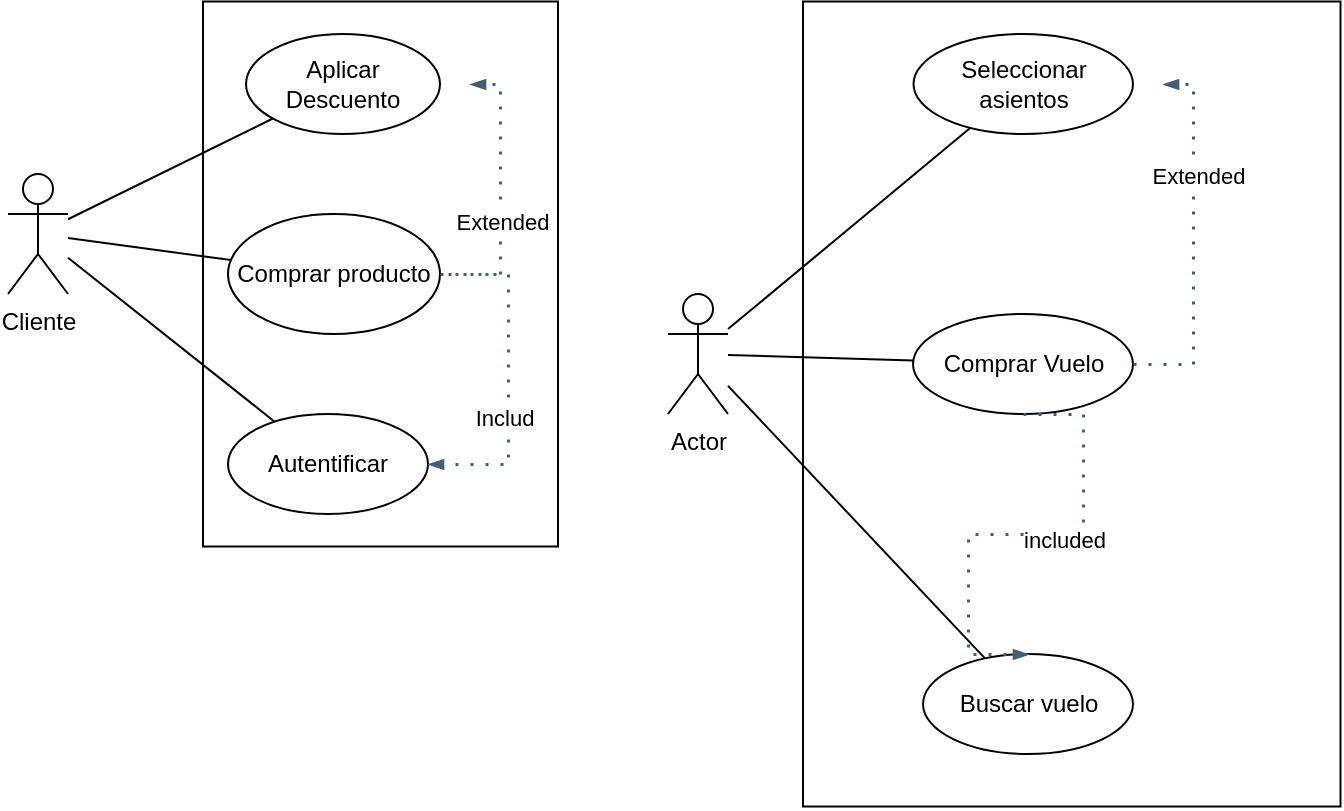 <mxfile version="26.0.16">
  <diagram name="Página-1" id="Ozaj9KtFnUqV6dgMVkIT">
    <mxGraphModel dx="1434" dy="782" grid="1" gridSize="10" guides="1" tooltips="1" connect="1" arrows="1" fold="1" page="1" pageScale="1" pageWidth="827" pageHeight="1169" math="0" shadow="0">
      <root>
        <mxCell id="0" />
        <mxCell id="1" parent="0" />
        <mxCell id="Cn9_VNKBqU6tYOXefli3-2" value="" style="rounded=0;whiteSpace=wrap;html=1;rotation=-90;fillColor=default;fillStyle=dashed;" vertex="1" parent="1">
          <mxGeometry x="70" y="71.25" width="272.5" height="177.5" as="geometry" />
        </mxCell>
        <mxCell id="Cn9_VNKBqU6tYOXefli3-3" value="Cliente" style="shape=umlActor;verticalLabelPosition=bottom;verticalAlign=top;html=1;outlineConnect=0;" vertex="1" parent="1">
          <mxGeometry x="20" y="110" width="30" height="60" as="geometry" />
        </mxCell>
        <mxCell id="Cn9_VNKBqU6tYOXefli3-6" value="Autentificar" style="ellipse;whiteSpace=wrap;html=1;" vertex="1" parent="1">
          <mxGeometry x="130" y="230" width="100" height="50" as="geometry" />
        </mxCell>
        <mxCell id="Cn9_VNKBqU6tYOXefli3-20" value="Comprar producto " style="ellipse;whiteSpace=wrap;html=1;" vertex="1" parent="1">
          <mxGeometry x="130" y="130" width="106" height="60" as="geometry" />
        </mxCell>
        <mxCell id="Cn9_VNKBqU6tYOXefli3-37" value="Aplicar Descuento" style="ellipse;whiteSpace=wrap;html=1;" vertex="1" parent="1">
          <mxGeometry x="139" y="40" width="97" height="50" as="geometry" />
        </mxCell>
        <mxCell id="Cn9_VNKBqU6tYOXefli3-46" value="" style="endArrow=none;html=1;rounded=0;" edge="1" parent="1" source="Cn9_VNKBqU6tYOXefli3-3" target="Cn9_VNKBqU6tYOXefli3-37">
          <mxGeometry width="50" height="50" relative="1" as="geometry">
            <mxPoint x="70" y="120" as="sourcePoint" />
            <mxPoint x="120" y="70" as="targetPoint" />
          </mxGeometry>
        </mxCell>
        <mxCell id="Cn9_VNKBqU6tYOXefli3-47" value="" style="endArrow=none;html=1;rounded=0;" edge="1" parent="1" source="Cn9_VNKBqU6tYOXefli3-3" target="Cn9_VNKBqU6tYOXefli3-20">
          <mxGeometry width="50" height="50" relative="1" as="geometry">
            <mxPoint x="80" y="190" as="sourcePoint" />
            <mxPoint x="130" y="140" as="targetPoint" />
          </mxGeometry>
        </mxCell>
        <mxCell id="Cn9_VNKBqU6tYOXefli3-48" value="" style="endArrow=none;html=1;rounded=0;" edge="1" parent="1" source="Cn9_VNKBqU6tYOXefli3-3" target="Cn9_VNKBqU6tYOXefli3-6">
          <mxGeometry width="50" height="50" relative="1" as="geometry">
            <mxPoint x="70" y="230" as="sourcePoint" />
            <mxPoint x="120" y="180" as="targetPoint" />
          </mxGeometry>
        </mxCell>
        <mxCell id="Cn9_VNKBqU6tYOXefli3-49" value="" style="endArrow=blockThin;html=1;strokeColor=#475E75;bendable=1;rounded=0;endFill=1;endSize=4;edgeStyle=entityRelationEdgeStyle;startArrow=none;startFill=0;startSize=4;jumpStyle=none;jumpSize=0;targetPerimeterSpacing=15;dashed=1;strokeWidth=1.5;dashPattern=1 4;" edge="1" parent="1" source="Cn9_VNKBqU6tYOXefli3-20" target="Cn9_VNKBqU6tYOXefli3-37">
          <mxGeometry width="50" height="50" relative="1" as="geometry">
            <mxPoint x="160" y="110" as="sourcePoint" />
            <mxPoint x="280" y="110" as="targetPoint" />
          </mxGeometry>
        </mxCell>
        <mxCell id="Cn9_VNKBqU6tYOXefli3-51" value="Extended" style="edgeLabel;html=1;align=center;verticalAlign=middle;resizable=0;points=[];" vertex="1" connectable="0" parent="Cn9_VNKBqU6tYOXefli3-49">
          <mxGeometry x="-0.2" y="-1" relative="1" as="geometry">
            <mxPoint as="offset" />
          </mxGeometry>
        </mxCell>
        <mxCell id="Cn9_VNKBqU6tYOXefli3-53" value="Actor" style="shape=umlActor;verticalLabelPosition=bottom;verticalAlign=top;html=1;outlineConnect=0;" vertex="1" parent="1">
          <mxGeometry x="350" y="170" width="30" height="60" as="geometry" />
        </mxCell>
        <mxCell id="Cn9_VNKBqU6tYOXefli3-54" value="" style="rounded=0;whiteSpace=wrap;html=1;rotation=-90;fillColor=default;fillStyle=dashed;" vertex="1" parent="1">
          <mxGeometry x="350.63" y="90.63" width="402.5" height="268.75" as="geometry" />
        </mxCell>
        <mxCell id="Cn9_VNKBqU6tYOXefli3-55" value="Comprar Vuelo" style="ellipse;whiteSpace=wrap;html=1;" vertex="1" parent="1">
          <mxGeometry x="472.5" y="180" width="110" height="50" as="geometry" />
        </mxCell>
        <mxCell id="Cn9_VNKBqU6tYOXefli3-56" value="Seleccionar asientos" style="ellipse;whiteSpace=wrap;html=1;" vertex="1" parent="1">
          <mxGeometry x="472.75" y="40" width="109.75" height="50" as="geometry" />
        </mxCell>
        <mxCell id="Cn9_VNKBqU6tYOXefli3-57" value="Buscar vuelo" style="ellipse;whiteSpace=wrap;html=1;" vertex="1" parent="1">
          <mxGeometry x="477.5" y="350" width="105" height="50" as="geometry" />
        </mxCell>
        <mxCell id="Cn9_VNKBqU6tYOXefli3-58" value="" style="endArrow=none;html=1;rounded=0;" edge="1" parent="1" source="Cn9_VNKBqU6tYOXefli3-53" target="Cn9_VNKBqU6tYOXefli3-57">
          <mxGeometry width="50" height="50" relative="1" as="geometry">
            <mxPoint x="430" y="160" as="sourcePoint" />
            <mxPoint x="480" y="110" as="targetPoint" />
          </mxGeometry>
        </mxCell>
        <mxCell id="Cn9_VNKBqU6tYOXefli3-59" value="" style="endArrow=none;html=1;rounded=0;" edge="1" parent="1" source="Cn9_VNKBqU6tYOXefli3-53" target="Cn9_VNKBqU6tYOXefli3-55">
          <mxGeometry width="50" height="50" relative="1" as="geometry">
            <mxPoint x="430" y="250" as="sourcePoint" />
            <mxPoint x="480" y="200" as="targetPoint" />
          </mxGeometry>
        </mxCell>
        <mxCell id="Cn9_VNKBqU6tYOXefli3-60" value="" style="endArrow=blockThin;html=1;strokeColor=#475E75;bendable=1;rounded=0;endFill=1;endSize=4;edgeStyle=entityRelationEdgeStyle;startArrow=none;startFill=0;startSize=4;jumpStyle=none;jumpSize=0;targetPerimeterSpacing=15;dashed=1;strokeWidth=1.5;dashPattern=1 4;entryX=1;entryY=0.5;entryDx=0;entryDy=0;" edge="1" parent="1" target="Cn9_VNKBqU6tYOXefli3-6">
          <mxGeometry width="50" height="50" relative="1" as="geometry">
            <mxPoint x="240" y="160" as="sourcePoint" />
            <mxPoint x="360" y="160" as="targetPoint" />
          </mxGeometry>
        </mxCell>
        <mxCell id="Cn9_VNKBqU6tYOXefli3-61" value="Includ" style="edgeLabel;html=1;align=center;verticalAlign=middle;resizable=0;points=[];" vertex="1" connectable="0" parent="Cn9_VNKBqU6tYOXefli3-60">
          <mxGeometry x="0.236" y="-2" relative="1" as="geometry">
            <mxPoint as="offset" />
          </mxGeometry>
        </mxCell>
        <mxCell id="Cn9_VNKBqU6tYOXefli3-62" value="" style="endArrow=none;html=1;rounded=0;" edge="1" parent="1" source="Cn9_VNKBqU6tYOXefli3-53" target="Cn9_VNKBqU6tYOXefli3-56">
          <mxGeometry width="50" height="50" relative="1" as="geometry">
            <mxPoint x="440" y="130" as="sourcePoint" />
            <mxPoint x="500" y="90" as="targetPoint" />
          </mxGeometry>
        </mxCell>
        <mxCell id="Cn9_VNKBqU6tYOXefli3-64" value="" style="endArrow=blockThin;html=1;strokeColor=#475E75;bendable=1;rounded=0;endFill=1;endSize=4;edgeStyle=entityRelationEdgeStyle;startArrow=none;startFill=0;startSize=4;jumpStyle=none;jumpSize=0;targetPerimeterSpacing=15;dashed=1;strokeWidth=1.5;dashPattern=1 4;entryX=0.5;entryY=0;entryDx=0;entryDy=0;exitX=0.5;exitY=1;exitDx=0;exitDy=0;" edge="1" parent="1" source="Cn9_VNKBqU6tYOXefli3-55" target="Cn9_VNKBqU6tYOXefli3-57">
          <mxGeometry width="50" height="50" relative="1" as="geometry">
            <mxPoint x="570" y="160" as="sourcePoint" />
            <mxPoint x="690" y="160" as="targetPoint" />
            <Array as="points">
              <mxPoint x="610" y="220" />
            </Array>
          </mxGeometry>
        </mxCell>
        <mxCell id="Cn9_VNKBqU6tYOXefli3-66" value="included" style="edgeLabel;html=1;align=center;verticalAlign=middle;resizable=0;points=[];" vertex="1" connectable="0" parent="Cn9_VNKBqU6tYOXefli3-64">
          <mxGeometry x="-0.152" y="3" relative="1" as="geometry">
            <mxPoint x="1" as="offset" />
          </mxGeometry>
        </mxCell>
        <mxCell id="Cn9_VNKBqU6tYOXefli3-70" value="" style="endArrow=blockThin;html=1;strokeColor=#475E75;bendable=1;rounded=0;endFill=1;endSize=4;edgeStyle=entityRelationEdgeStyle;startArrow=none;startFill=0;startSize=4;jumpStyle=none;jumpSize=0;targetPerimeterSpacing=15;dashed=1;strokeWidth=1.5;dashPattern=1 4;" edge="1" parent="1" source="Cn9_VNKBqU6tYOXefli3-55" target="Cn9_VNKBqU6tYOXefli3-56">
          <mxGeometry width="50" height="50" relative="1" as="geometry">
            <mxPoint x="570" y="70" as="sourcePoint" />
            <mxPoint x="690" y="70" as="targetPoint" />
          </mxGeometry>
        </mxCell>
        <mxCell id="Cn9_VNKBqU6tYOXefli3-71" value="Extended" style="edgeLabel;html=1;align=center;verticalAlign=middle;resizable=0;points=[];" vertex="1" connectable="0" parent="Cn9_VNKBqU6tYOXefli3-70">
          <mxGeometry x="0.344" y="-2" relative="1" as="geometry">
            <mxPoint as="offset" />
          </mxGeometry>
        </mxCell>
      </root>
    </mxGraphModel>
  </diagram>
</mxfile>

